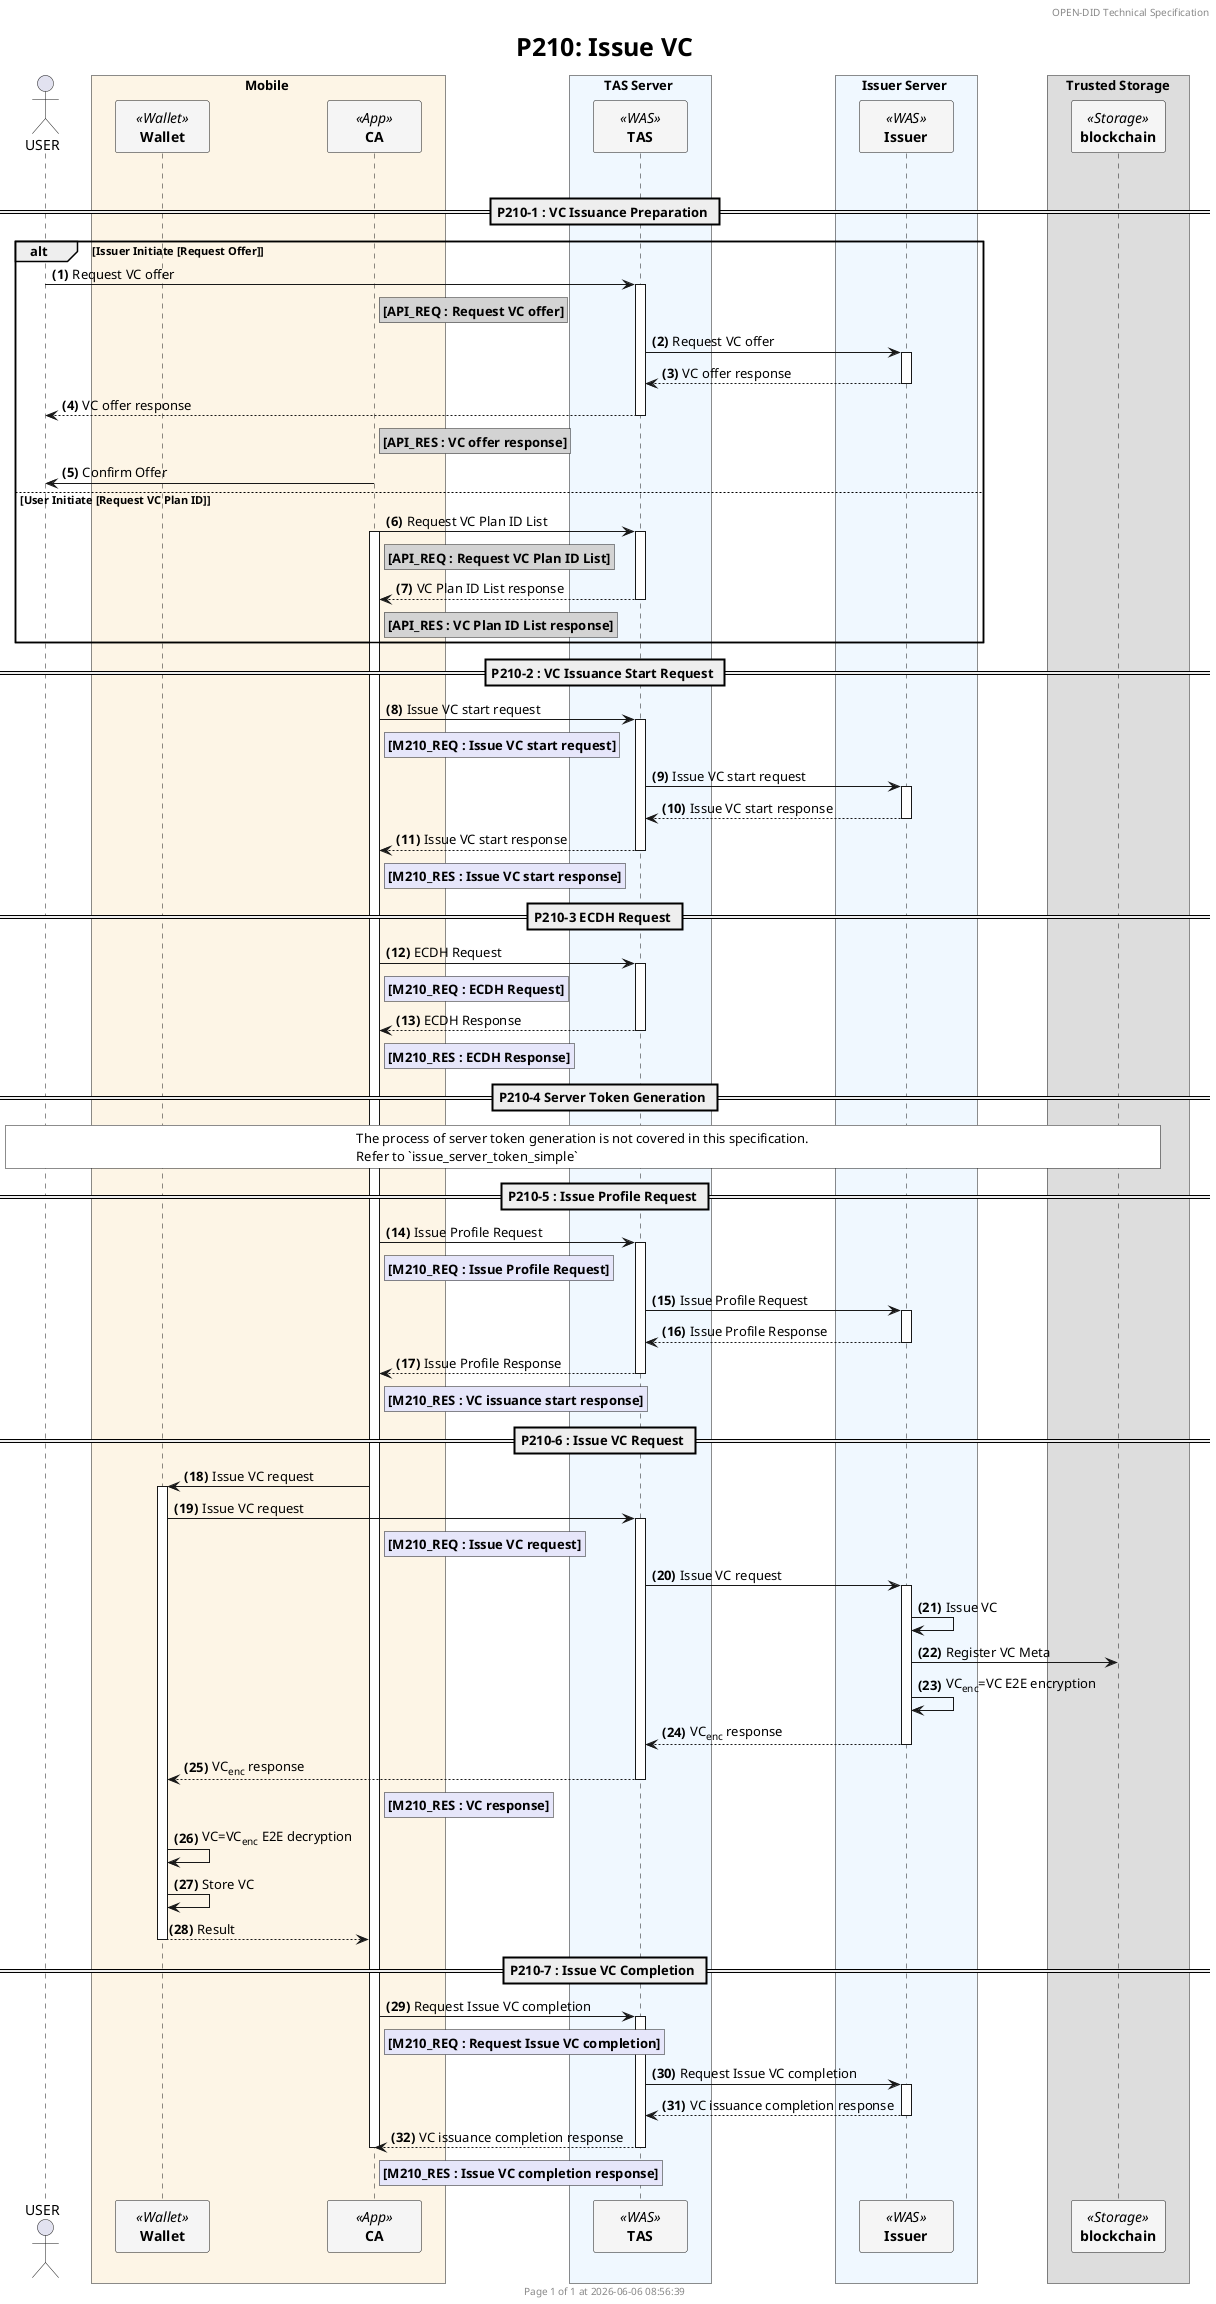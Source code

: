 
@startuml P210_issue_vc

'- - - - - - - - - - - - - - - - - - - - - - - - - - - - - - - - - - - - - - - - - - - - - - - - - - - - - - - - - - -
' Settings
'- - - - - - - - - - - - - - - - - - - - - - - - - - - - - - - - - - - - - - - - - - - - - - - - - - - - - - - - - - -
'=== Header and Footer ===
header OPEN-DID Technical Specification
footer
  	Page %page% of %lastpage% at %date("yyyy-MM-dd hh:mm:ss")
end footer

'=== Title ===
title
	<size:25>P210: Issue VC</size>
end title

'=== Options ===
autonumber "<b>(#)</b>"

'=== Panticipants ===
skinparam ParticipantPadding 20
skinparam BoxPadding 20
skinparam MaxMessageSize 500
skinparam MinClassWidth 80


actor USER

box Mobile #OldLace
    participant "**Wallet**" as WALLET <<Wallet>> #WhiteSmoke
    participant "**CA**" as CA <<App>> #WhiteSmoke    
end box

box TAS Server #AliceBlue
    participant "**TAS**" as TAS <<WAS>> #WhiteSmoke
end box

box Issuer Server #AliceBlue
    participant "**Issuer**" as ISSUER <<WAS>> #WhiteSmoke
end box
/' 
box Storage Communication Server #AliceBlue
    participant "**TSS**" as TSS <<WAS>> #WhiteSmoke
end box 
'/
box Trusted Storage
    participant "**blockchain**" as BC <<Storage>> #WhiteSmoke
end box


'- - - - - - - - - - - - - - - - - - - - - - - - - - - - - - - - - - - - - - - - - - - - - - - - - - - - - - - - - - -
' Constants
'- - - - - - - - - - - - - - - - - - - - - - - - - - - - - - - - - - - - - - - - - - - - - - - - - - - - - - - - - - -

!$refdoc = "Refer to separate document"
!$doc = "Refer to data specification document"

'- - - - - - - - - - - - - - - - - - - - - - - - - - - - - - - - - - - - - - - - - - - - - - - - - - - - - - - - - - -
' Content
'- - - - - - - - - - - - - - - - - - - - - - - - - - - - - - - - - - - - - - - - - - - - - - - - - - - - - - - - - - -
|||


== P210-1 : VC Issuance Preparation ==
alt Issuer Initiate [Request Offer]
    USER -> TAS++: Request VC offer
    rnote right of CA #LightGray   
        **[API_REQ : Request VC offer]**
    end note
    TAS -> ISSUER++: Request VC offer
        return VC offer response
    TAS --> USER--: VC offer response
    rnote right of CA #LightGray   
        **[API_RES : VC offer response]**
    end note
    CA -> USER: Confirm Offer
else User Initiate [Request VC Plan ID]
    CA -> TAS++: Request VC Plan ID List
    rnote right of CA #LightGray   
        **[API_REQ : Request VC Plan ID List]**
    end note
    activate CA
    return VC Plan ID List response
    rnote right of CA #LightGray   
        **[API_RES : VC Plan ID List response]**
    end note
end
== P210-2 : VC Issuance Start Request ==
CA -> TAS++: Issue VC start request
    rnote right of CA #Lavender
        **[M210_REQ : Issue VC start request]**
    end note
    TAS -> ISSUER++: Issue VC start request
    return Issue VC start response
return Issue VC start response
rnote right of CA #Lavender
    **[M210_RES : Issue VC start response]**
end note

== P210-3 ECDH Request ==
CA -> TAS++ : ECDH Request
rnote right of CA #Lavender
    **[M210_REQ : ECDH Request]**
end note

TAS --> CA--: ECDH Response
rnote right of CA #Lavender
    **[M210_RES : ECDH Response]**
end note

== P210-4 Server Token Generation ==
rnote across #white
    The process of server token generation is not covered in this specification.
    Refer to `issue_server_token_simple`
end note

== P210-5 : Issue Profile Request ==
CA -> TAS++: Issue Profile Request
    rnote right of CA #Lavender
        **[M210_REQ : Issue Profile Request]**
    end note
    TAS -> ISSUER++: Issue Profile Request
    return Issue Profile Response
return Issue Profile Response
rnote right of CA #Lavender
    **[M210_RES : VC issuance start response]**
end note

== P210-6 : Issue VC Request ==
CA -> WALLET++: Issue VC request 
    WALLET -> TAS++: Issue VC request
        rnote right of CA #Lavender
            **[M210_REQ : Issue VC request]**
        end note
        TAS -> ISSUER++: Issue VC request
            ISSUER -> ISSUER: Issue VC
            ISSUER -> BC: Register VC Meta
            ISSUER -> ISSUER: VC<sub>enc</sub>=VC E2E encryption
        return VC<sub>enc</sub> response
    return VC<sub>enc</sub> response
    rnote right of CA #Lavender
        **[M210_RES : VC response]**
    end note
    WALLET -> WALLET: VC=VC<sub>enc</sub> E2E decryption
    WALLET -> WALLET: Store VC
return Result

== P210-7 : Issue VC Completion ==
CA -> TAS++: Request Issue VC completion
    rnote right of CA #Lavender
        **[M210_REQ : Request Issue VC completion]**
    end note
    TAS -> ISSUER++: Request Issue VC completion
    return VC issuance completion response
return VC issuance completion response
rnote right of CA #Lavender
    **[M210_RES : Issue VC completion response]**
end note
deactivate CA

@enduml

